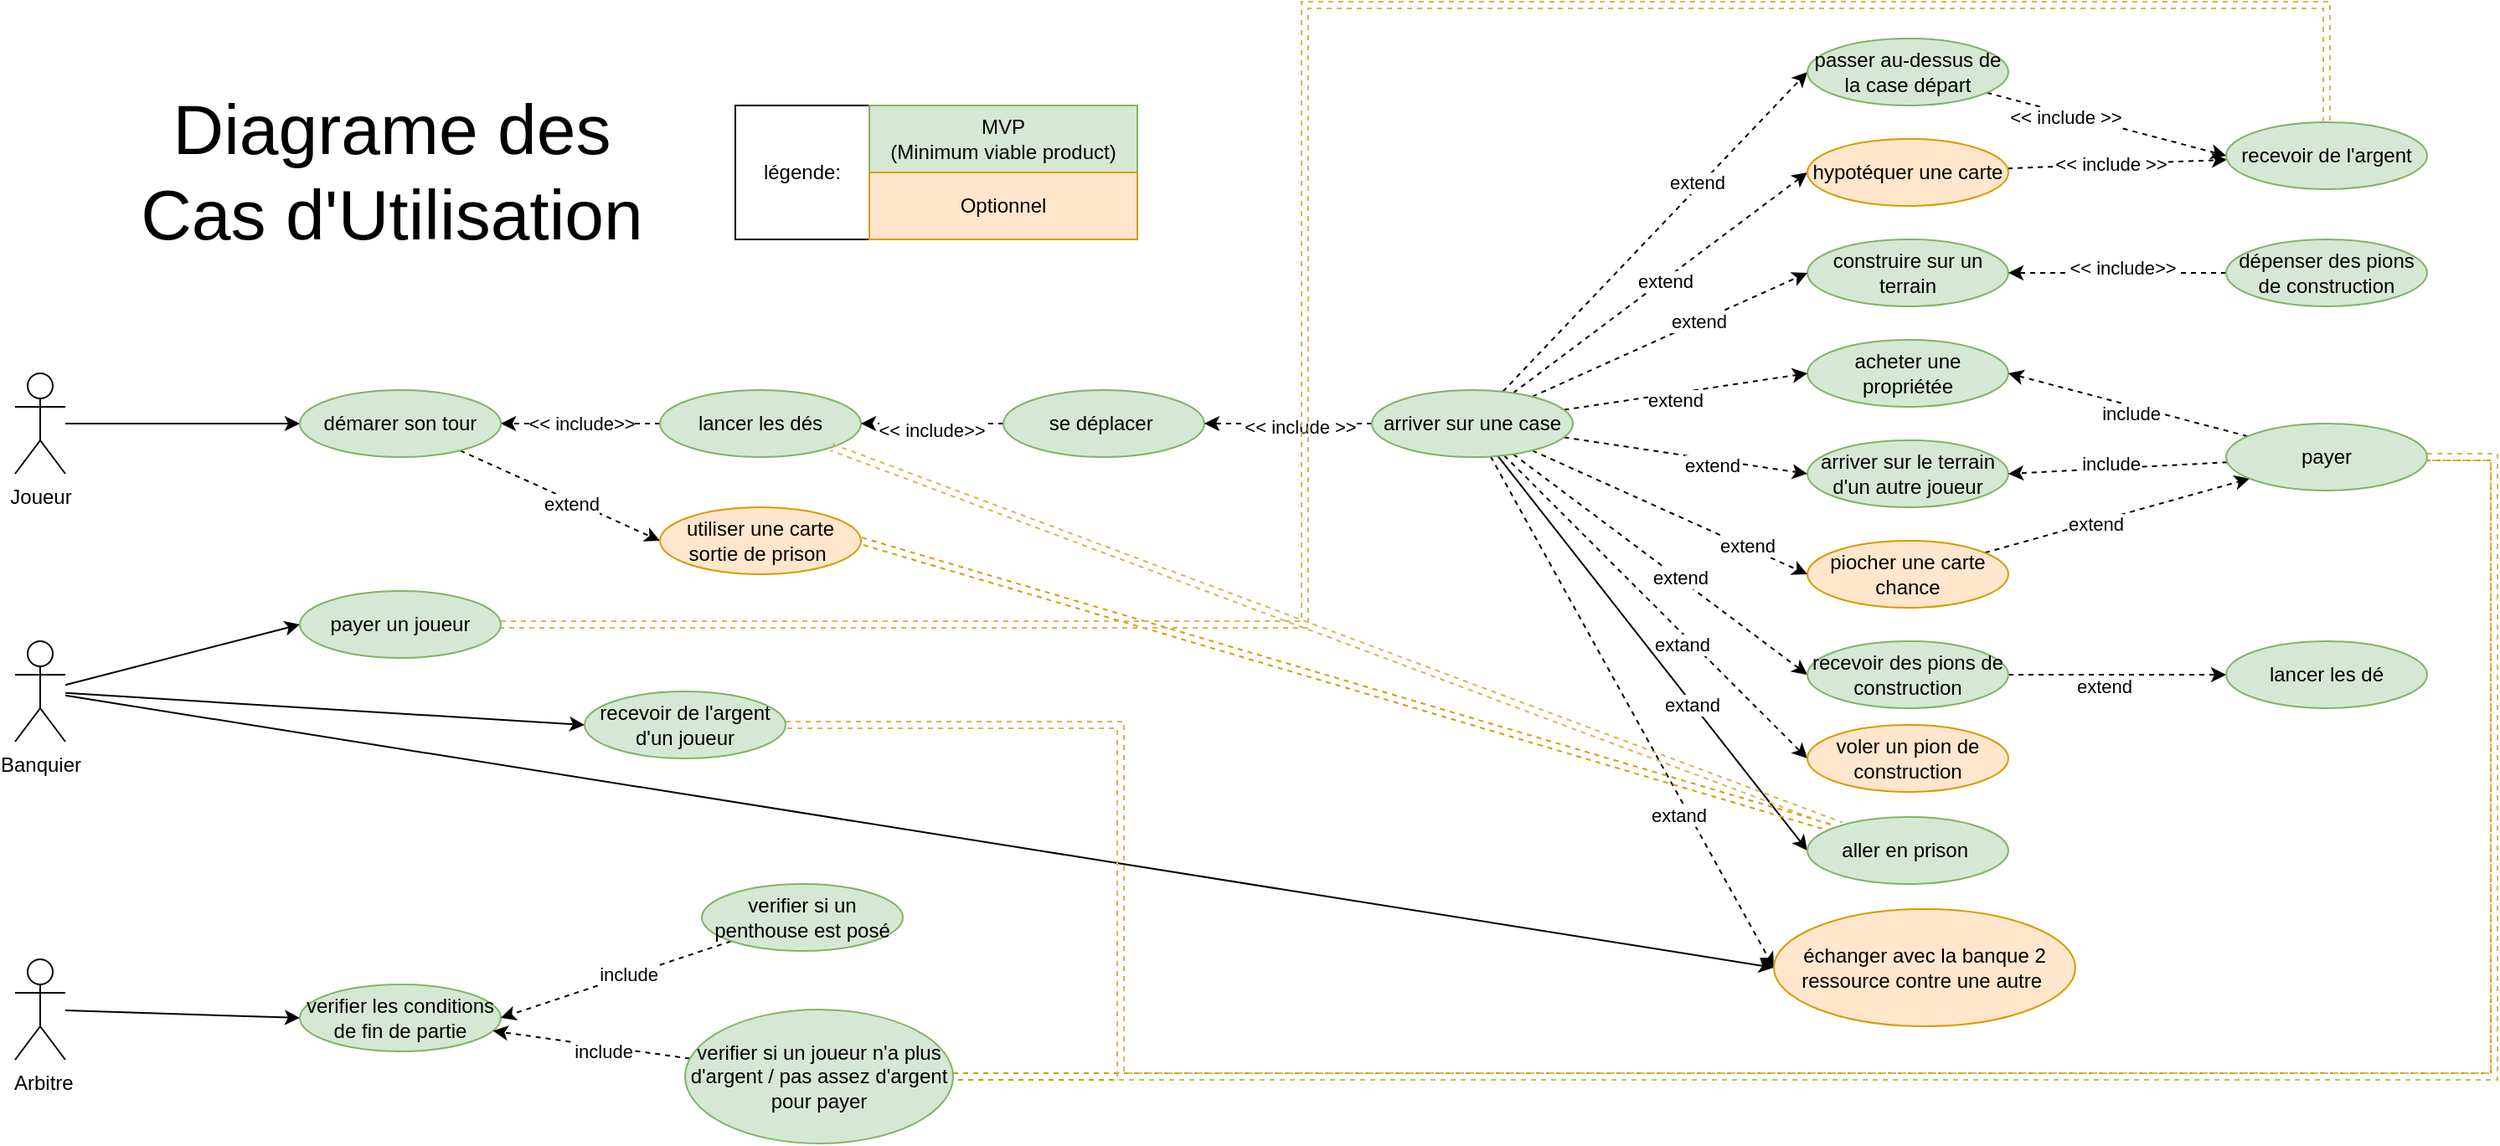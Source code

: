 <mxfile version="24.4.4" type="github">
  <diagram name="Page-1" id="w9zOSgeRQAyturGxhv0n">
    <mxGraphModel dx="585" dy="325" grid="1" gridSize="10" guides="1" tooltips="1" connect="1" arrows="1" fold="1" page="1" pageScale="1" pageWidth="850" pageHeight="1100" math="0" shadow="0">
      <root>
        <mxCell id="0" />
        <mxCell id="1" parent="0" />
        <mxCell id="qWIeHmcyf_-EiQKDZmsL-1" style="rounded=0;orthogonalLoop=1;jettySize=auto;html=1;" edge="1" parent="1" source="qWIeHmcyf_-EiQKDZmsL-2" target="qWIeHmcyf_-EiQKDZmsL-56">
          <mxGeometry relative="1" as="geometry" />
        </mxCell>
        <mxCell id="qWIeHmcyf_-EiQKDZmsL-2" value="Joueur" style="shape=umlActor;verticalLabelPosition=bottom;verticalAlign=top;html=1;outlineConnect=0;" vertex="1" parent="1">
          <mxGeometry x="100" y="420" width="30" height="60" as="geometry" />
        </mxCell>
        <mxCell id="qWIeHmcyf_-EiQKDZmsL-3" style="rounded=0;orthogonalLoop=1;jettySize=auto;html=1;entryX=0;entryY=0.5;entryDx=0;entryDy=0;" edge="1" parent="1" source="qWIeHmcyf_-EiQKDZmsL-6" target="qWIeHmcyf_-EiQKDZmsL-22">
          <mxGeometry relative="1" as="geometry" />
        </mxCell>
        <mxCell id="qWIeHmcyf_-EiQKDZmsL-4" style="rounded=0;orthogonalLoop=1;jettySize=auto;html=1;entryX=0;entryY=0.5;entryDx=0;entryDy=0;" edge="1" parent="1" source="qWIeHmcyf_-EiQKDZmsL-6" target="qWIeHmcyf_-EiQKDZmsL-68">
          <mxGeometry relative="1" as="geometry" />
        </mxCell>
        <mxCell id="qWIeHmcyf_-EiQKDZmsL-5" style="rounded=0;orthogonalLoop=1;jettySize=auto;html=1;entryX=0;entryY=0.5;entryDx=0;entryDy=0;" edge="1" parent="1" source="qWIeHmcyf_-EiQKDZmsL-6" target="qWIeHmcyf_-EiQKDZmsL-79">
          <mxGeometry relative="1" as="geometry" />
        </mxCell>
        <mxCell id="qWIeHmcyf_-EiQKDZmsL-6" value="Banquier" style="shape=umlActor;verticalLabelPosition=bottom;verticalAlign=top;html=1;outlineConnect=0;" vertex="1" parent="1">
          <mxGeometry x="100" y="580" width="30" height="60" as="geometry" />
        </mxCell>
        <mxCell id="qWIeHmcyf_-EiQKDZmsL-7" style="rounded=0;orthogonalLoop=1;jettySize=auto;html=1;entryX=0;entryY=0.5;entryDx=0;entryDy=0;" edge="1" parent="1" source="qWIeHmcyf_-EiQKDZmsL-8" target="qWIeHmcyf_-EiQKDZmsL-23">
          <mxGeometry relative="1" as="geometry" />
        </mxCell>
        <mxCell id="qWIeHmcyf_-EiQKDZmsL-8" value="&amp;nbsp;Arbitre" style="shape=umlActor;verticalLabelPosition=bottom;verticalAlign=top;html=1;outlineConnect=0;" vertex="1" parent="1">
          <mxGeometry x="100" y="770" width="30" height="60" as="geometry" />
        </mxCell>
        <mxCell id="qWIeHmcyf_-EiQKDZmsL-9" value="Diagrame des Cas d&#39;Utilisation" style="text;html=1;strokeColor=none;fillColor=none;align=center;verticalAlign=middle;whiteSpace=wrap;rounded=0;fontSize=42;" vertex="1" parent="1">
          <mxGeometry x="160" y="285" width="330" height="30" as="geometry" />
        </mxCell>
        <mxCell id="qWIeHmcyf_-EiQKDZmsL-10" style="edgeStyle=orthogonalEdgeStyle;rounded=0;orthogonalLoop=1;jettySize=auto;html=1;dashed=1;" edge="1" parent="1" source="qWIeHmcyf_-EiQKDZmsL-12" target="qWIeHmcyf_-EiQKDZmsL-56">
          <mxGeometry relative="1" as="geometry" />
        </mxCell>
        <mxCell id="qWIeHmcyf_-EiQKDZmsL-11" value="&amp;lt;&amp;lt; include&amp;gt;&amp;gt;" style="edgeLabel;html=1;align=center;verticalAlign=middle;resizable=0;points=[];" vertex="1" connectable="0" parent="qWIeHmcyf_-EiQKDZmsL-10">
          <mxGeometry x="-0.015" relative="1" as="geometry">
            <mxPoint as="offset" />
          </mxGeometry>
        </mxCell>
        <mxCell id="qWIeHmcyf_-EiQKDZmsL-12" value="lancer les dés" style="ellipse;whiteSpace=wrap;html=1;fillColor=#d5e8d4;strokeColor=#82b366;" vertex="1" parent="1">
          <mxGeometry x="485" y="430" width="120" height="40" as="geometry" />
        </mxCell>
        <mxCell id="qWIeHmcyf_-EiQKDZmsL-13" style="rounded=0;orthogonalLoop=1;jettySize=auto;html=1;dashed=1;" edge="1" parent="1" source="qWIeHmcyf_-EiQKDZmsL-15" target="qWIeHmcyf_-EiQKDZmsL-12">
          <mxGeometry relative="1" as="geometry" />
        </mxCell>
        <mxCell id="qWIeHmcyf_-EiQKDZmsL-14" value="&amp;lt;&amp;lt; include&amp;gt;&amp;gt;" style="edgeLabel;html=1;align=center;verticalAlign=middle;resizable=0;points=[];" vertex="1" connectable="0" parent="qWIeHmcyf_-EiQKDZmsL-13">
          <mxGeometry x="0.006" y="4" relative="1" as="geometry">
            <mxPoint as="offset" />
          </mxGeometry>
        </mxCell>
        <mxCell id="qWIeHmcyf_-EiQKDZmsL-15" value="se déplacer&amp;nbsp;" style="ellipse;whiteSpace=wrap;html=1;fillColor=#d5e8d4;strokeColor=#82b366;" vertex="1" parent="1">
          <mxGeometry x="690" y="430" width="120" height="40" as="geometry" />
        </mxCell>
        <mxCell id="qWIeHmcyf_-EiQKDZmsL-16" value="acheter une propriétée" style="ellipse;whiteSpace=wrap;html=1;fillColor=#d5e8d4;strokeColor=#82b366;" vertex="1" parent="1">
          <mxGeometry x="1170" y="400" width="120" height="40" as="geometry" />
        </mxCell>
        <mxCell id="qWIeHmcyf_-EiQKDZmsL-17" value="arriver sur le terrain d&#39;un autre joueur" style="ellipse;whiteSpace=wrap;html=1;fillColor=#d5e8d4;strokeColor=#82b366;" vertex="1" parent="1">
          <mxGeometry x="1170" y="460" width="120" height="40" as="geometry" />
        </mxCell>
        <mxCell id="qWIeHmcyf_-EiQKDZmsL-18" value="construire sur un terrain" style="ellipse;whiteSpace=wrap;html=1;fillColor=#d5e8d4;strokeColor=#82b366;" vertex="1" parent="1">
          <mxGeometry x="1170" y="340" width="120" height="40" as="geometry" />
        </mxCell>
        <mxCell id="qWIeHmcyf_-EiQKDZmsL-19" style="rounded=0;orthogonalLoop=1;jettySize=auto;html=1;dashed=1;" edge="1" parent="1" source="qWIeHmcyf_-EiQKDZmsL-21" target="qWIeHmcyf_-EiQKDZmsL-30">
          <mxGeometry relative="1" as="geometry" />
        </mxCell>
        <mxCell id="qWIeHmcyf_-EiQKDZmsL-20" value="extend" style="edgeLabel;html=1;align=center;verticalAlign=middle;resizable=0;points=[];" vertex="1" connectable="0" parent="qWIeHmcyf_-EiQKDZmsL-19">
          <mxGeometry x="-0.163" y="-1" relative="1" as="geometry">
            <mxPoint as="offset" />
          </mxGeometry>
        </mxCell>
        <mxCell id="qWIeHmcyf_-EiQKDZmsL-21" value="piocher une carte chance" style="ellipse;whiteSpace=wrap;html=1;fillColor=#ffe6cc;strokeColor=#d79b00;" vertex="1" parent="1">
          <mxGeometry x="1170" y="520" width="120" height="40" as="geometry" />
        </mxCell>
        <mxCell id="qWIeHmcyf_-EiQKDZmsL-22" value="payer un joueur" style="ellipse;whiteSpace=wrap;html=1;fillColor=#d5e8d4;strokeColor=#82b366;" vertex="1" parent="1">
          <mxGeometry x="270" y="550" width="120" height="40" as="geometry" />
        </mxCell>
        <mxCell id="qWIeHmcyf_-EiQKDZmsL-23" value="verifier les conditions de fin de partie" style="ellipse;whiteSpace=wrap;html=1;fillColor=#d5e8d4;strokeColor=#82b366;" vertex="1" parent="1">
          <mxGeometry x="270" y="785" width="120" height="40" as="geometry" />
        </mxCell>
        <mxCell id="qWIeHmcyf_-EiQKDZmsL-24" style="rounded=0;orthogonalLoop=1;jettySize=auto;html=1;entryX=1;entryY=0.5;entryDx=0;entryDy=0;dashed=1;" edge="1" parent="1" source="qWIeHmcyf_-EiQKDZmsL-30" target="qWIeHmcyf_-EiQKDZmsL-16">
          <mxGeometry relative="1" as="geometry" />
        </mxCell>
        <mxCell id="qWIeHmcyf_-EiQKDZmsL-25" value="include" style="edgeLabel;html=1;align=center;verticalAlign=middle;resizable=0;points=[];" vertex="1" connectable="0" parent="qWIeHmcyf_-EiQKDZmsL-24">
          <mxGeometry x="-0.042" y="4" relative="1" as="geometry">
            <mxPoint as="offset" />
          </mxGeometry>
        </mxCell>
        <mxCell id="qWIeHmcyf_-EiQKDZmsL-26" style="rounded=0;orthogonalLoop=1;jettySize=auto;html=1;entryX=1;entryY=0.5;entryDx=0;entryDy=0;dashed=1;" edge="1" parent="1" source="qWIeHmcyf_-EiQKDZmsL-30" target="qWIeHmcyf_-EiQKDZmsL-17">
          <mxGeometry relative="1" as="geometry" />
        </mxCell>
        <mxCell id="qWIeHmcyf_-EiQKDZmsL-27" value="include" style="edgeLabel;html=1;align=center;verticalAlign=middle;resizable=0;points=[];" vertex="1" connectable="0" parent="qWIeHmcyf_-EiQKDZmsL-26">
          <mxGeometry x="0.058" y="-3" relative="1" as="geometry">
            <mxPoint as="offset" />
          </mxGeometry>
        </mxCell>
        <mxCell id="qWIeHmcyf_-EiQKDZmsL-28" style="edgeStyle=orthogonalEdgeStyle;rounded=0;orthogonalLoop=1;jettySize=auto;html=1;entryX=1;entryY=0.5;entryDx=0;entryDy=0;fillColor=#ffe6cc;strokeColor=#d79b00;dashed=1;shape=link;" edge="1" parent="1" source="qWIeHmcyf_-EiQKDZmsL-30" target="qWIeHmcyf_-EiQKDZmsL-74">
          <mxGeometry relative="1" as="geometry">
            <Array as="points">
              <mxPoint x="1580" y="470" />
              <mxPoint x="1580" y="840" />
            </Array>
          </mxGeometry>
        </mxCell>
        <mxCell id="qWIeHmcyf_-EiQKDZmsL-29" style="edgeStyle=orthogonalEdgeStyle;rounded=0;orthogonalLoop=1;jettySize=auto;html=1;entryX=1;entryY=0.5;entryDx=0;entryDy=0;dashed=1;shape=link;fillColor=#fff2cc;strokeColor=#d6b656;" edge="1" parent="1" source="qWIeHmcyf_-EiQKDZmsL-30" target="qWIeHmcyf_-EiQKDZmsL-79">
          <mxGeometry relative="1" as="geometry">
            <Array as="points">
              <mxPoint x="1580" y="470" />
              <mxPoint x="1580" y="840" />
              <mxPoint x="760" y="840" />
              <mxPoint x="760" y="630" />
            </Array>
          </mxGeometry>
        </mxCell>
        <mxCell id="qWIeHmcyf_-EiQKDZmsL-30" value="payer" style="ellipse;whiteSpace=wrap;html=1;fillColor=#d5e8d4;strokeColor=#82b366;" vertex="1" parent="1">
          <mxGeometry x="1420" y="450" width="120" height="40" as="geometry" />
        </mxCell>
        <mxCell id="qWIeHmcyf_-EiQKDZmsL-31" style="rounded=0;orthogonalLoop=1;jettySize=auto;html=1;entryX=0;entryY=0.5;entryDx=0;entryDy=0;dashed=1;" edge="1" parent="1" source="qWIeHmcyf_-EiQKDZmsL-53" target="qWIeHmcyf_-EiQKDZmsL-16">
          <mxGeometry relative="1" as="geometry" />
        </mxCell>
        <mxCell id="qWIeHmcyf_-EiQKDZmsL-32" value="extend" style="edgeLabel;html=1;align=center;verticalAlign=middle;resizable=0;points=[];" vertex="1" connectable="0" parent="qWIeHmcyf_-EiQKDZmsL-31">
          <mxGeometry x="-0.103" y="-4" relative="1" as="geometry">
            <mxPoint as="offset" />
          </mxGeometry>
        </mxCell>
        <mxCell id="qWIeHmcyf_-EiQKDZmsL-33" style="rounded=0;orthogonalLoop=1;jettySize=auto;html=1;entryX=0;entryY=0.5;entryDx=0;entryDy=0;dashed=1;" edge="1" parent="1" source="qWIeHmcyf_-EiQKDZmsL-53" target="qWIeHmcyf_-EiQKDZmsL-17">
          <mxGeometry relative="1" as="geometry" />
        </mxCell>
        <mxCell id="qWIeHmcyf_-EiQKDZmsL-34" value="extend" style="edgeLabel;html=1;align=center;verticalAlign=middle;resizable=0;points=[];" vertex="1" connectable="0" parent="qWIeHmcyf_-EiQKDZmsL-33">
          <mxGeometry x="0.21" y="-3" relative="1" as="geometry">
            <mxPoint as="offset" />
          </mxGeometry>
        </mxCell>
        <mxCell id="qWIeHmcyf_-EiQKDZmsL-35" style="edgeStyle=orthogonalEdgeStyle;rounded=0;orthogonalLoop=1;jettySize=auto;html=1;dashed=1;" edge="1" parent="1" source="qWIeHmcyf_-EiQKDZmsL-53" target="qWIeHmcyf_-EiQKDZmsL-15">
          <mxGeometry relative="1" as="geometry" />
        </mxCell>
        <mxCell id="qWIeHmcyf_-EiQKDZmsL-36" value="&amp;lt;&amp;lt; include &amp;gt;&amp;gt;" style="edgeLabel;html=1;align=center;verticalAlign=middle;resizable=0;points=[];" vertex="1" connectable="0" parent="qWIeHmcyf_-EiQKDZmsL-35">
          <mxGeometry x="-0.14" y="2" relative="1" as="geometry">
            <mxPoint as="offset" />
          </mxGeometry>
        </mxCell>
        <mxCell id="qWIeHmcyf_-EiQKDZmsL-37" style="rounded=0;orthogonalLoop=1;jettySize=auto;html=1;entryX=0;entryY=0.5;entryDx=0;entryDy=0;dashed=1;" edge="1" parent="1" source="qWIeHmcyf_-EiQKDZmsL-53" target="qWIeHmcyf_-EiQKDZmsL-18">
          <mxGeometry relative="1" as="geometry" />
        </mxCell>
        <mxCell id="qWIeHmcyf_-EiQKDZmsL-38" value="extend" style="edgeLabel;html=1;align=center;verticalAlign=middle;resizable=0;points=[];" vertex="1" connectable="0" parent="qWIeHmcyf_-EiQKDZmsL-37">
          <mxGeometry x="0.209" relative="1" as="geometry">
            <mxPoint as="offset" />
          </mxGeometry>
        </mxCell>
        <mxCell id="qWIeHmcyf_-EiQKDZmsL-39" style="rounded=0;orthogonalLoop=1;jettySize=auto;html=1;entryX=0;entryY=0.5;entryDx=0;entryDy=0;dashed=1;" edge="1" parent="1" source="qWIeHmcyf_-EiQKDZmsL-53" target="qWIeHmcyf_-EiQKDZmsL-21">
          <mxGeometry relative="1" as="geometry" />
        </mxCell>
        <mxCell id="qWIeHmcyf_-EiQKDZmsL-40" value="extend" style="edgeLabel;html=1;align=center;verticalAlign=middle;resizable=0;points=[];" vertex="1" connectable="0" parent="qWIeHmcyf_-EiQKDZmsL-39">
          <mxGeometry x="0.561" y="1" relative="1" as="geometry">
            <mxPoint as="offset" />
          </mxGeometry>
        </mxCell>
        <mxCell id="qWIeHmcyf_-EiQKDZmsL-41" style="rounded=0;orthogonalLoop=1;jettySize=auto;html=1;entryX=0;entryY=0.5;entryDx=0;entryDy=0;dashed=1;" edge="1" parent="1" source="qWIeHmcyf_-EiQKDZmsL-53" target="qWIeHmcyf_-EiQKDZmsL-62">
          <mxGeometry relative="1" as="geometry" />
        </mxCell>
        <mxCell id="qWIeHmcyf_-EiQKDZmsL-42" value="extend" style="edgeLabel;html=1;align=center;verticalAlign=middle;resizable=0;points=[];" vertex="1" connectable="0" parent="qWIeHmcyf_-EiQKDZmsL-41">
          <mxGeometry x="0.13" y="1" relative="1" as="geometry">
            <mxPoint as="offset" />
          </mxGeometry>
        </mxCell>
        <mxCell id="qWIeHmcyf_-EiQKDZmsL-43" style="rounded=0;orthogonalLoop=1;jettySize=auto;html=1;entryX=0;entryY=0.5;entryDx=0;entryDy=0;dashed=1;" edge="1" parent="1" source="qWIeHmcyf_-EiQKDZmsL-53" target="qWIeHmcyf_-EiQKDZmsL-63">
          <mxGeometry relative="1" as="geometry" />
        </mxCell>
        <mxCell id="qWIeHmcyf_-EiQKDZmsL-44" value="extand" style="edgeLabel;html=1;align=center;verticalAlign=middle;resizable=0;points=[];" vertex="1" connectable="0" parent="qWIeHmcyf_-EiQKDZmsL-43">
          <mxGeometry x="0.201" y="-6" relative="1" as="geometry">
            <mxPoint x="1" as="offset" />
          </mxGeometry>
        </mxCell>
        <mxCell id="qWIeHmcyf_-EiQKDZmsL-45" style="rounded=0;orthogonalLoop=1;jettySize=auto;html=1;entryX=0;entryY=0.5;entryDx=0;entryDy=0;" edge="1" parent="1" source="qWIeHmcyf_-EiQKDZmsL-53" target="qWIeHmcyf_-EiQKDZmsL-66">
          <mxGeometry relative="1" as="geometry" />
        </mxCell>
        <mxCell id="qWIeHmcyf_-EiQKDZmsL-46" value="extand" style="edgeLabel;html=1;align=center;verticalAlign=middle;resizable=0;points=[];" vertex="1" connectable="0" parent="qWIeHmcyf_-EiQKDZmsL-45">
          <mxGeometry x="0.255" relative="1" as="geometry">
            <mxPoint as="offset" />
          </mxGeometry>
        </mxCell>
        <mxCell id="qWIeHmcyf_-EiQKDZmsL-47" style="rounded=0;orthogonalLoop=1;jettySize=auto;html=1;entryX=0;entryY=0.5;entryDx=0;entryDy=0;dashed=1;" edge="1" parent="1" source="qWIeHmcyf_-EiQKDZmsL-53" target="qWIeHmcyf_-EiQKDZmsL-68">
          <mxGeometry relative="1" as="geometry" />
        </mxCell>
        <mxCell id="qWIeHmcyf_-EiQKDZmsL-48" value="extand" style="edgeLabel;html=1;align=center;verticalAlign=middle;resizable=0;points=[];" vertex="1" connectable="0" parent="qWIeHmcyf_-EiQKDZmsL-47">
          <mxGeometry x="0.385" y="-6" relative="1" as="geometry">
            <mxPoint as="offset" />
          </mxGeometry>
        </mxCell>
        <mxCell id="qWIeHmcyf_-EiQKDZmsL-49" style="rounded=0;orthogonalLoop=1;jettySize=auto;html=1;entryX=0;entryY=0.5;entryDx=0;entryDy=0;dashed=1;" edge="1" parent="1" source="qWIeHmcyf_-EiQKDZmsL-53" target="qWIeHmcyf_-EiQKDZmsL-78">
          <mxGeometry relative="1" as="geometry" />
        </mxCell>
        <mxCell id="qWIeHmcyf_-EiQKDZmsL-50" value="extend" style="edgeLabel;html=1;align=center;verticalAlign=middle;resizable=0;points=[];" vertex="1" connectable="0" parent="qWIeHmcyf_-EiQKDZmsL-49">
          <mxGeometry x="0.035" y="-1" relative="1" as="geometry">
            <mxPoint x="-1" as="offset" />
          </mxGeometry>
        </mxCell>
        <mxCell id="qWIeHmcyf_-EiQKDZmsL-51" style="rounded=0;orthogonalLoop=1;jettySize=auto;html=1;entryX=0;entryY=0.5;entryDx=0;entryDy=0;dashed=1;" edge="1" parent="1" source="qWIeHmcyf_-EiQKDZmsL-53" target="qWIeHmcyf_-EiQKDZmsL-84">
          <mxGeometry relative="1" as="geometry" />
        </mxCell>
        <mxCell id="qWIeHmcyf_-EiQKDZmsL-52" value="extend" style="edgeLabel;html=1;align=center;verticalAlign=middle;resizable=0;points=[];" vertex="1" connectable="0" parent="qWIeHmcyf_-EiQKDZmsL-51">
          <mxGeometry x="0.292" y="3" relative="1" as="geometry">
            <mxPoint as="offset" />
          </mxGeometry>
        </mxCell>
        <mxCell id="qWIeHmcyf_-EiQKDZmsL-53" value="arriver sur une case" style="ellipse;whiteSpace=wrap;html=1;fillColor=#d5e8d4;strokeColor=#82b366;" vertex="1" parent="1">
          <mxGeometry x="910" y="430" width="120" height="40" as="geometry" />
        </mxCell>
        <mxCell id="qWIeHmcyf_-EiQKDZmsL-54" style="rounded=0;orthogonalLoop=1;jettySize=auto;html=1;entryX=0;entryY=0.5;entryDx=0;entryDy=0;dashed=1;" edge="1" parent="1" source="qWIeHmcyf_-EiQKDZmsL-56" target="qWIeHmcyf_-EiQKDZmsL-75">
          <mxGeometry relative="1" as="geometry" />
        </mxCell>
        <mxCell id="qWIeHmcyf_-EiQKDZmsL-55" value="extend" style="edgeLabel;html=1;align=center;verticalAlign=middle;resizable=0;points=[];" vertex="1" connectable="0" parent="qWIeHmcyf_-EiQKDZmsL-54">
          <mxGeometry x="0.124" y="-2" relative="1" as="geometry">
            <mxPoint as="offset" />
          </mxGeometry>
        </mxCell>
        <mxCell id="qWIeHmcyf_-EiQKDZmsL-56" value="démarer son tour" style="ellipse;whiteSpace=wrap;html=1;fillColor=#d5e8d4;strokeColor=#82b366;" vertex="1" parent="1">
          <mxGeometry x="270" y="430" width="120" height="40" as="geometry" />
        </mxCell>
        <mxCell id="qWIeHmcyf_-EiQKDZmsL-57" style="rounded=0;orthogonalLoop=1;jettySize=auto;html=1;dashed=1;" edge="1" parent="1" source="qWIeHmcyf_-EiQKDZmsL-59" target="qWIeHmcyf_-EiQKDZmsL-18">
          <mxGeometry relative="1" as="geometry" />
        </mxCell>
        <mxCell id="qWIeHmcyf_-EiQKDZmsL-58" value="&amp;lt;&amp;lt; include&amp;gt;&amp;gt;" style="edgeLabel;html=1;align=center;verticalAlign=middle;resizable=0;points=[];" vertex="1" connectable="0" parent="qWIeHmcyf_-EiQKDZmsL-57">
          <mxGeometry x="-0.05" y="-3" relative="1" as="geometry">
            <mxPoint as="offset" />
          </mxGeometry>
        </mxCell>
        <mxCell id="qWIeHmcyf_-EiQKDZmsL-59" value="dépenser des pions de construction" style="ellipse;whiteSpace=wrap;html=1;fillColor=#d5e8d4;strokeColor=#82b366;" vertex="1" parent="1">
          <mxGeometry x="1420" y="340" width="120" height="40" as="geometry" />
        </mxCell>
        <mxCell id="qWIeHmcyf_-EiQKDZmsL-60" style="edgeStyle=orthogonalEdgeStyle;rounded=0;orthogonalLoop=1;jettySize=auto;html=1;entryX=0;entryY=0.5;entryDx=0;entryDy=0;dashed=1;" edge="1" parent="1" source="qWIeHmcyf_-EiQKDZmsL-62" target="qWIeHmcyf_-EiQKDZmsL-67">
          <mxGeometry relative="1" as="geometry" />
        </mxCell>
        <mxCell id="qWIeHmcyf_-EiQKDZmsL-61" value="extend" style="edgeLabel;html=1;align=center;verticalAlign=middle;resizable=0;points=[];" vertex="1" connectable="0" parent="qWIeHmcyf_-EiQKDZmsL-60">
          <mxGeometry x="-0.124" y="-7" relative="1" as="geometry">
            <mxPoint as="offset" />
          </mxGeometry>
        </mxCell>
        <mxCell id="qWIeHmcyf_-EiQKDZmsL-62" value="recevoir des pions de construction" style="ellipse;whiteSpace=wrap;html=1;fillColor=#d5e8d4;strokeColor=#82b366;" vertex="1" parent="1">
          <mxGeometry x="1170" y="580" width="120" height="40" as="geometry" />
        </mxCell>
        <mxCell id="qWIeHmcyf_-EiQKDZmsL-63" value="voler un pion de construction" style="ellipse;whiteSpace=wrap;html=1;fillColor=#ffe6cc;strokeColor=#d79b00;" vertex="1" parent="1">
          <mxGeometry x="1170" y="630" width="120" height="40" as="geometry" />
        </mxCell>
        <mxCell id="qWIeHmcyf_-EiQKDZmsL-64" style="rounded=0;orthogonalLoop=1;jettySize=auto;html=1;entryX=1;entryY=0.5;entryDx=0;entryDy=0;fillColor=#ffe6cc;strokeColor=#d79b00;dashed=1;shape=link;" edge="1" parent="1" source="qWIeHmcyf_-EiQKDZmsL-66" target="qWIeHmcyf_-EiQKDZmsL-75">
          <mxGeometry relative="1" as="geometry" />
        </mxCell>
        <mxCell id="qWIeHmcyf_-EiQKDZmsL-65" style="rounded=0;orthogonalLoop=1;jettySize=auto;html=1;entryX=1;entryY=1;entryDx=0;entryDy=0;shape=link;fillColor=#fff2cc;strokeColor=#d6b656;dashed=1;" edge="1" parent="1" source="qWIeHmcyf_-EiQKDZmsL-66" target="qWIeHmcyf_-EiQKDZmsL-12">
          <mxGeometry relative="1" as="geometry" />
        </mxCell>
        <mxCell id="qWIeHmcyf_-EiQKDZmsL-66" value="aller en prison&amp;nbsp;" style="ellipse;whiteSpace=wrap;html=1;fillColor=#d5e8d4;strokeColor=#82b366;" vertex="1" parent="1">
          <mxGeometry x="1170" y="685" width="120" height="40" as="geometry" />
        </mxCell>
        <mxCell id="qWIeHmcyf_-EiQKDZmsL-67" value="lancer les dé" style="ellipse;whiteSpace=wrap;html=1;fillColor=#d5e8d4;strokeColor=#82b366;" vertex="1" parent="1">
          <mxGeometry x="1420" y="580" width="120" height="40" as="geometry" />
        </mxCell>
        <mxCell id="qWIeHmcyf_-EiQKDZmsL-68" value="échanger avec la banque 2 ressource contre une autre&amp;nbsp;" style="ellipse;whiteSpace=wrap;html=1;fillColor=#ffe6cc;strokeColor=#d79b00;" vertex="1" parent="1">
          <mxGeometry x="1150" y="740" width="180" height="70" as="geometry" />
        </mxCell>
        <mxCell id="qWIeHmcyf_-EiQKDZmsL-69" style="rounded=0;orthogonalLoop=1;jettySize=auto;html=1;entryX=1;entryY=0.5;entryDx=0;entryDy=0;dashed=1;" edge="1" parent="1" source="qWIeHmcyf_-EiQKDZmsL-71" target="qWIeHmcyf_-EiQKDZmsL-23">
          <mxGeometry relative="1" as="geometry" />
        </mxCell>
        <mxCell id="qWIeHmcyf_-EiQKDZmsL-70" value="include" style="edgeLabel;html=1;align=center;verticalAlign=middle;resizable=0;points=[];" vertex="1" connectable="0" parent="qWIeHmcyf_-EiQKDZmsL-69">
          <mxGeometry x="-0.116" y="-2" relative="1" as="geometry">
            <mxPoint y="1" as="offset" />
          </mxGeometry>
        </mxCell>
        <mxCell id="qWIeHmcyf_-EiQKDZmsL-71" value="verifier si un penthouse est posé" style="ellipse;whiteSpace=wrap;html=1;fillColor=#d5e8d4;strokeColor=#82b366;" vertex="1" parent="1">
          <mxGeometry x="510" y="725" width="120" height="40" as="geometry" />
        </mxCell>
        <mxCell id="qWIeHmcyf_-EiQKDZmsL-72" style="rounded=0;orthogonalLoop=1;jettySize=auto;html=1;dashed=1;" edge="1" parent="1" source="qWIeHmcyf_-EiQKDZmsL-74" target="qWIeHmcyf_-EiQKDZmsL-23">
          <mxGeometry relative="1" as="geometry" />
        </mxCell>
        <mxCell id="qWIeHmcyf_-EiQKDZmsL-73" value="include" style="edgeLabel;html=1;align=center;verticalAlign=middle;resizable=0;points=[];" vertex="1" connectable="0" parent="qWIeHmcyf_-EiQKDZmsL-72">
          <mxGeometry x="-0.127" y="3" relative="1" as="geometry">
            <mxPoint as="offset" />
          </mxGeometry>
        </mxCell>
        <mxCell id="qWIeHmcyf_-EiQKDZmsL-74" value="verifier si un joueur n&#39;a plus d&#39;argent / pas assez d&#39;argent pour payer" style="ellipse;whiteSpace=wrap;html=1;fillColor=#d5e8d4;strokeColor=#82b366;" vertex="1" parent="1">
          <mxGeometry x="500" y="800" width="160" height="80" as="geometry" />
        </mxCell>
        <mxCell id="qWIeHmcyf_-EiQKDZmsL-75" value="utiliser une carte sortie de prison&amp;nbsp;" style="ellipse;whiteSpace=wrap;html=1;fillColor=#ffe6cc;strokeColor=#d79b00;" vertex="1" parent="1">
          <mxGeometry x="485" y="500" width="120" height="40" as="geometry" />
        </mxCell>
        <mxCell id="qWIeHmcyf_-EiQKDZmsL-76" style="rounded=0;orthogonalLoop=1;jettySize=auto;html=1;dashed=1;" edge="1" parent="1" source="qWIeHmcyf_-EiQKDZmsL-78" target="qWIeHmcyf_-EiQKDZmsL-81">
          <mxGeometry relative="1" as="geometry" />
        </mxCell>
        <mxCell id="qWIeHmcyf_-EiQKDZmsL-77" value="&amp;lt;&amp;lt; include &amp;gt;&amp;gt;" style="edgeLabel;html=1;align=center;verticalAlign=middle;resizable=0;points=[];" vertex="1" connectable="0" parent="qWIeHmcyf_-EiQKDZmsL-76">
          <mxGeometry x="-0.06" relative="1" as="geometry">
            <mxPoint as="offset" />
          </mxGeometry>
        </mxCell>
        <mxCell id="qWIeHmcyf_-EiQKDZmsL-78" value="hypotéquer une carte" style="ellipse;whiteSpace=wrap;html=1;fillColor=#ffe6cc;strokeColor=#d79b00;" vertex="1" parent="1">
          <mxGeometry x="1170" y="280" width="120" height="40" as="geometry" />
        </mxCell>
        <mxCell id="qWIeHmcyf_-EiQKDZmsL-79" value="recevoir de l&#39;argent d&#39;un joueur" style="ellipse;whiteSpace=wrap;html=1;fillColor=#d5e8d4;strokeColor=#82b366;" vertex="1" parent="1">
          <mxGeometry x="440" y="610" width="120" height="40" as="geometry" />
        </mxCell>
        <mxCell id="qWIeHmcyf_-EiQKDZmsL-80" style="edgeStyle=orthogonalEdgeStyle;rounded=0;orthogonalLoop=1;jettySize=auto;html=1;entryX=1;entryY=0.5;entryDx=0;entryDy=0;dashed=1;shape=link;fillColor=#fff2cc;strokeColor=#d6b656;" edge="1" parent="1" source="qWIeHmcyf_-EiQKDZmsL-81" target="qWIeHmcyf_-EiQKDZmsL-22">
          <mxGeometry relative="1" as="geometry">
            <Array as="points">
              <mxPoint x="1480" y="200" />
              <mxPoint x="870" y="200" />
              <mxPoint x="870" y="570" />
            </Array>
          </mxGeometry>
        </mxCell>
        <mxCell id="qWIeHmcyf_-EiQKDZmsL-81" value="recevoir de l&#39;argent" style="ellipse;whiteSpace=wrap;html=1;fillColor=#d5e8d4;strokeColor=#82b366;" vertex="1" parent="1">
          <mxGeometry x="1420" y="270" width="120" height="40" as="geometry" />
        </mxCell>
        <mxCell id="qWIeHmcyf_-EiQKDZmsL-82" style="rounded=0;orthogonalLoop=1;jettySize=auto;html=1;entryX=0;entryY=0.5;entryDx=0;entryDy=0;dashed=1;" edge="1" parent="1" source="qWIeHmcyf_-EiQKDZmsL-84" target="qWIeHmcyf_-EiQKDZmsL-81">
          <mxGeometry relative="1" as="geometry" />
        </mxCell>
        <mxCell id="qWIeHmcyf_-EiQKDZmsL-83" value="&amp;lt;&amp;lt; include &amp;gt;&amp;gt;" style="edgeLabel;html=1;align=center;verticalAlign=middle;resizable=0;points=[];" vertex="1" connectable="0" parent="qWIeHmcyf_-EiQKDZmsL-82">
          <mxGeometry x="-0.335" y="-2" relative="1" as="geometry">
            <mxPoint as="offset" />
          </mxGeometry>
        </mxCell>
        <mxCell id="qWIeHmcyf_-EiQKDZmsL-84" value="passer au-dessus de la case départ" style="ellipse;whiteSpace=wrap;html=1;fillColor=#d5e8d4;strokeColor=#82b366;" vertex="1" parent="1">
          <mxGeometry x="1170" y="220" width="120" height="40" as="geometry" />
        </mxCell>
        <mxCell id="qWIeHmcyf_-EiQKDZmsL-85" value="légende:" style="rounded=0;whiteSpace=wrap;html=1;" vertex="1" parent="1">
          <mxGeometry x="530" y="260" width="80" height="80" as="geometry" />
        </mxCell>
        <mxCell id="qWIeHmcyf_-EiQKDZmsL-86" value="MVP&lt;br&gt;(Minimum viable product)" style="rounded=0;whiteSpace=wrap;html=1;fillColor=#d5e8d4;strokeColor=#82b366;" vertex="1" parent="1">
          <mxGeometry x="610" y="260" width="160" height="40" as="geometry" />
        </mxCell>
        <mxCell id="qWIeHmcyf_-EiQKDZmsL-87" value="Optionnel" style="rounded=0;whiteSpace=wrap;html=1;fillColor=#ffe6cc;strokeColor=#d79b00;" vertex="1" parent="1">
          <mxGeometry x="610" y="300" width="160" height="40" as="geometry" />
        </mxCell>
      </root>
    </mxGraphModel>
  </diagram>
</mxfile>
